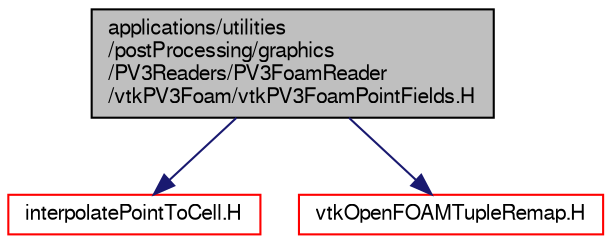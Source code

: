 digraph "applications/utilities/postProcessing/graphics/PV3Readers/PV3FoamReader/vtkPV3Foam/vtkPV3FoamPointFields.H"
{
  bgcolor="transparent";
  edge [fontname="FreeSans",fontsize="10",labelfontname="FreeSans",labelfontsize="10"];
  node [fontname="FreeSans",fontsize="10",shape=record];
  Node0 [label="applications/utilities\l/postProcessing/graphics\l/PV3Readers/PV3FoamReader\l/vtkPV3Foam/vtkPV3FoamPointFields.H",height=0.2,width=0.4,color="black", fillcolor="grey75", style="filled", fontcolor="black"];
  Node0 -> Node1 [color="midnightblue",fontsize="10",style="solid",fontname="FreeSans"];
  Node1 [label="interpolatePointToCell.H",height=0.2,width=0.4,color="red",URL="$a10388.html",tooltip="Interpolates (averages) the vertex values to the cell center. "];
  Node0 -> Node269 [color="midnightblue",fontsize="10",style="solid",fontname="FreeSans"];
  Node269 [label="vtkOpenFOAMTupleRemap.H",height=0.2,width=0.4,color="red",URL="$a38927.html"];
}
